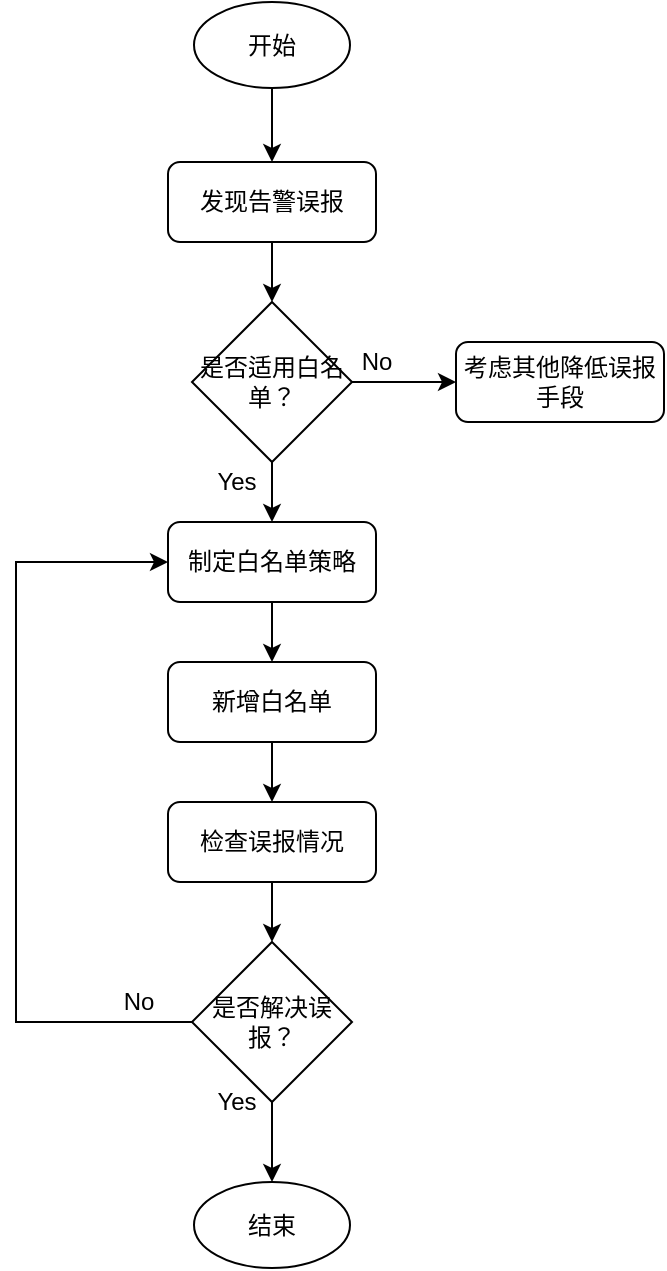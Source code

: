 <mxfile version="17.1.3" type="github">
  <diagram id="C5RBs43oDa-KdzZeNtuy" name="Page-1">
    <mxGraphModel dx="856" dy="545" grid="1" gridSize="10" guides="1" tooltips="1" connect="1" arrows="1" fold="1" page="1" pageScale="1" pageWidth="827" pageHeight="1169" math="0" shadow="0">
      <root>
        <mxCell id="WIyWlLk6GJQsqaUBKTNV-0" />
        <mxCell id="WIyWlLk6GJQsqaUBKTNV-1" parent="WIyWlLk6GJQsqaUBKTNV-0" />
        <mxCell id="Yt1Z-wMDFNS2D9Avdcn8-0" value="" style="edgeStyle=orthogonalEdgeStyle;rounded=0;orthogonalLoop=1;jettySize=auto;html=1;entryX=0.5;entryY=0;entryDx=0;entryDy=0;" edge="1" parent="WIyWlLk6GJQsqaUBKTNV-1" source="Yt1Z-wMDFNS2D9Avdcn8-1" target="Yt1Z-wMDFNS2D9Avdcn8-7">
          <mxGeometry relative="1" as="geometry">
            <mxPoint x="297" y="100" as="targetPoint" />
          </mxGeometry>
        </mxCell>
        <mxCell id="Yt1Z-wMDFNS2D9Avdcn8-1" value="开始" style="ellipse;whiteSpace=wrap;html=1;" vertex="1" parent="WIyWlLk6GJQsqaUBKTNV-1">
          <mxGeometry x="259" y="40" width="78" height="43" as="geometry" />
        </mxCell>
        <mxCell id="Yt1Z-wMDFNS2D9Avdcn8-52" value="" style="edgeStyle=orthogonalEdgeStyle;rounded=0;orthogonalLoop=1;jettySize=auto;html=1;" edge="1" parent="WIyWlLk6GJQsqaUBKTNV-1" source="Yt1Z-wMDFNS2D9Avdcn8-7" target="Yt1Z-wMDFNS2D9Avdcn8-47">
          <mxGeometry relative="1" as="geometry" />
        </mxCell>
        <mxCell id="Yt1Z-wMDFNS2D9Avdcn8-7" value="发现告警误报" style="rounded=1;whiteSpace=wrap;html=1;fontSize=12;glass=0;strokeWidth=1;shadow=0;" vertex="1" parent="WIyWlLk6GJQsqaUBKTNV-1">
          <mxGeometry x="246" y="120" width="104" height="40" as="geometry" />
        </mxCell>
        <mxCell id="Yt1Z-wMDFNS2D9Avdcn8-46" value="" style="edgeStyle=orthogonalEdgeStyle;rounded=0;orthogonalLoop=1;jettySize=auto;html=1;" edge="1" parent="WIyWlLk6GJQsqaUBKTNV-1" source="Yt1Z-wMDFNS2D9Avdcn8-31" target="Yt1Z-wMDFNS2D9Avdcn8-45">
          <mxGeometry relative="1" as="geometry" />
        </mxCell>
        <mxCell id="Yt1Z-wMDFNS2D9Avdcn8-31" value="新增白名单" style="rounded=1;whiteSpace=wrap;html=1;fontSize=12;glass=0;strokeWidth=1;shadow=0;" vertex="1" parent="WIyWlLk6GJQsqaUBKTNV-1">
          <mxGeometry x="246" y="370" width="104" height="40" as="geometry" />
        </mxCell>
        <mxCell id="Yt1Z-wMDFNS2D9Avdcn8-33" value="结束" style="ellipse;whiteSpace=wrap;html=1;" vertex="1" parent="WIyWlLk6GJQsqaUBKTNV-1">
          <mxGeometry x="259" y="630" width="78" height="43" as="geometry" />
        </mxCell>
        <mxCell id="Yt1Z-wMDFNS2D9Avdcn8-51" value="" style="edgeStyle=orthogonalEdgeStyle;rounded=0;orthogonalLoop=1;jettySize=auto;html=1;entryX=0.5;entryY=0;entryDx=0;entryDy=0;" edge="1" parent="WIyWlLk6GJQsqaUBKTNV-1" source="Yt1Z-wMDFNS2D9Avdcn8-45" target="Yt1Z-wMDFNS2D9Avdcn8-57">
          <mxGeometry relative="1" as="geometry" />
        </mxCell>
        <mxCell id="Yt1Z-wMDFNS2D9Avdcn8-45" value="检查误报情况" style="rounded=1;whiteSpace=wrap;html=1;fontSize=12;glass=0;strokeWidth=1;shadow=0;" vertex="1" parent="WIyWlLk6GJQsqaUBKTNV-1">
          <mxGeometry x="246" y="440" width="104" height="40" as="geometry" />
        </mxCell>
        <mxCell id="Yt1Z-wMDFNS2D9Avdcn8-50" value="" style="edgeStyle=orthogonalEdgeStyle;rounded=0;orthogonalLoop=1;jettySize=auto;html=1;" edge="1" parent="WIyWlLk6GJQsqaUBKTNV-1" source="Yt1Z-wMDFNS2D9Avdcn8-47" target="Yt1Z-wMDFNS2D9Avdcn8-53">
          <mxGeometry relative="1" as="geometry" />
        </mxCell>
        <mxCell id="Yt1Z-wMDFNS2D9Avdcn8-56" value="" style="edgeStyle=orthogonalEdgeStyle;rounded=0;orthogonalLoop=1;jettySize=auto;html=1;" edge="1" parent="WIyWlLk6GJQsqaUBKTNV-1" source="Yt1Z-wMDFNS2D9Avdcn8-47" target="Yt1Z-wMDFNS2D9Avdcn8-55">
          <mxGeometry relative="1" as="geometry" />
        </mxCell>
        <mxCell id="Yt1Z-wMDFNS2D9Avdcn8-47" value="是否适用白名单？" style="rhombus;whiteSpace=wrap;html=1;" vertex="1" parent="WIyWlLk6GJQsqaUBKTNV-1">
          <mxGeometry x="258" y="190" width="80" height="80" as="geometry" />
        </mxCell>
        <mxCell id="Yt1Z-wMDFNS2D9Avdcn8-54" value="" style="edgeStyle=orthogonalEdgeStyle;rounded=0;orthogonalLoop=1;jettySize=auto;html=1;entryX=0.5;entryY=0;entryDx=0;entryDy=0;" edge="1" parent="WIyWlLk6GJQsqaUBKTNV-1" source="Yt1Z-wMDFNS2D9Avdcn8-53" target="Yt1Z-wMDFNS2D9Avdcn8-31">
          <mxGeometry relative="1" as="geometry" />
        </mxCell>
        <mxCell id="Yt1Z-wMDFNS2D9Avdcn8-53" value="制定白名单策略" style="rounded=1;whiteSpace=wrap;html=1;fontSize=12;glass=0;strokeWidth=1;shadow=0;" vertex="1" parent="WIyWlLk6GJQsqaUBKTNV-1">
          <mxGeometry x="246" y="300" width="104" height="40" as="geometry" />
        </mxCell>
        <mxCell id="Yt1Z-wMDFNS2D9Avdcn8-55" value="考虑其他降低误报手段" style="rounded=1;whiteSpace=wrap;html=1;fontSize=12;glass=0;strokeWidth=1;shadow=0;" vertex="1" parent="WIyWlLk6GJQsqaUBKTNV-1">
          <mxGeometry x="390" y="210" width="104" height="40" as="geometry" />
        </mxCell>
        <mxCell id="Yt1Z-wMDFNS2D9Avdcn8-58" value="" style="edgeStyle=orthogonalEdgeStyle;rounded=0;orthogonalLoop=1;jettySize=auto;html=1;" edge="1" parent="WIyWlLk6GJQsqaUBKTNV-1" source="Yt1Z-wMDFNS2D9Avdcn8-57" target="Yt1Z-wMDFNS2D9Avdcn8-33">
          <mxGeometry relative="1" as="geometry" />
        </mxCell>
        <mxCell id="Yt1Z-wMDFNS2D9Avdcn8-61" style="edgeStyle=orthogonalEdgeStyle;rounded=0;orthogonalLoop=1;jettySize=auto;html=1;exitX=0;exitY=0.5;exitDx=0;exitDy=0;entryX=0;entryY=0.5;entryDx=0;entryDy=0;" edge="1" parent="WIyWlLk6GJQsqaUBKTNV-1" source="Yt1Z-wMDFNS2D9Avdcn8-57" target="Yt1Z-wMDFNS2D9Avdcn8-53">
          <mxGeometry relative="1" as="geometry">
            <Array as="points">
              <mxPoint x="170" y="550" />
              <mxPoint x="170" y="320" />
            </Array>
          </mxGeometry>
        </mxCell>
        <mxCell id="Yt1Z-wMDFNS2D9Avdcn8-57" value="是否解决误报？" style="rhombus;whiteSpace=wrap;html=1;" vertex="1" parent="WIyWlLk6GJQsqaUBKTNV-1">
          <mxGeometry x="258" y="510" width="80" height="80" as="geometry" />
        </mxCell>
        <mxCell id="Yt1Z-wMDFNS2D9Avdcn8-59" value="Yes" style="text;html=1;align=center;verticalAlign=middle;resizable=0;points=[];autosize=1;strokeColor=none;fillColor=none;" vertex="1" parent="WIyWlLk6GJQsqaUBKTNV-1">
          <mxGeometry x="265" y="580" width="30" height="20" as="geometry" />
        </mxCell>
        <mxCell id="Yt1Z-wMDFNS2D9Avdcn8-60" value="Yes" style="text;html=1;align=center;verticalAlign=middle;resizable=0;points=[];autosize=1;strokeColor=none;fillColor=none;" vertex="1" parent="WIyWlLk6GJQsqaUBKTNV-1">
          <mxGeometry x="265" y="270" width="30" height="20" as="geometry" />
        </mxCell>
        <mxCell id="Yt1Z-wMDFNS2D9Avdcn8-62" value="No" style="text;html=1;align=center;verticalAlign=middle;resizable=0;points=[];autosize=1;strokeColor=none;fillColor=none;" vertex="1" parent="WIyWlLk6GJQsqaUBKTNV-1">
          <mxGeometry x="216" y="530" width="30" height="20" as="geometry" />
        </mxCell>
        <mxCell id="Yt1Z-wMDFNS2D9Avdcn8-63" value="No" style="text;html=1;align=center;verticalAlign=middle;resizable=0;points=[];autosize=1;strokeColor=none;fillColor=none;" vertex="1" parent="WIyWlLk6GJQsqaUBKTNV-1">
          <mxGeometry x="335" y="210" width="30" height="20" as="geometry" />
        </mxCell>
      </root>
    </mxGraphModel>
  </diagram>
</mxfile>
